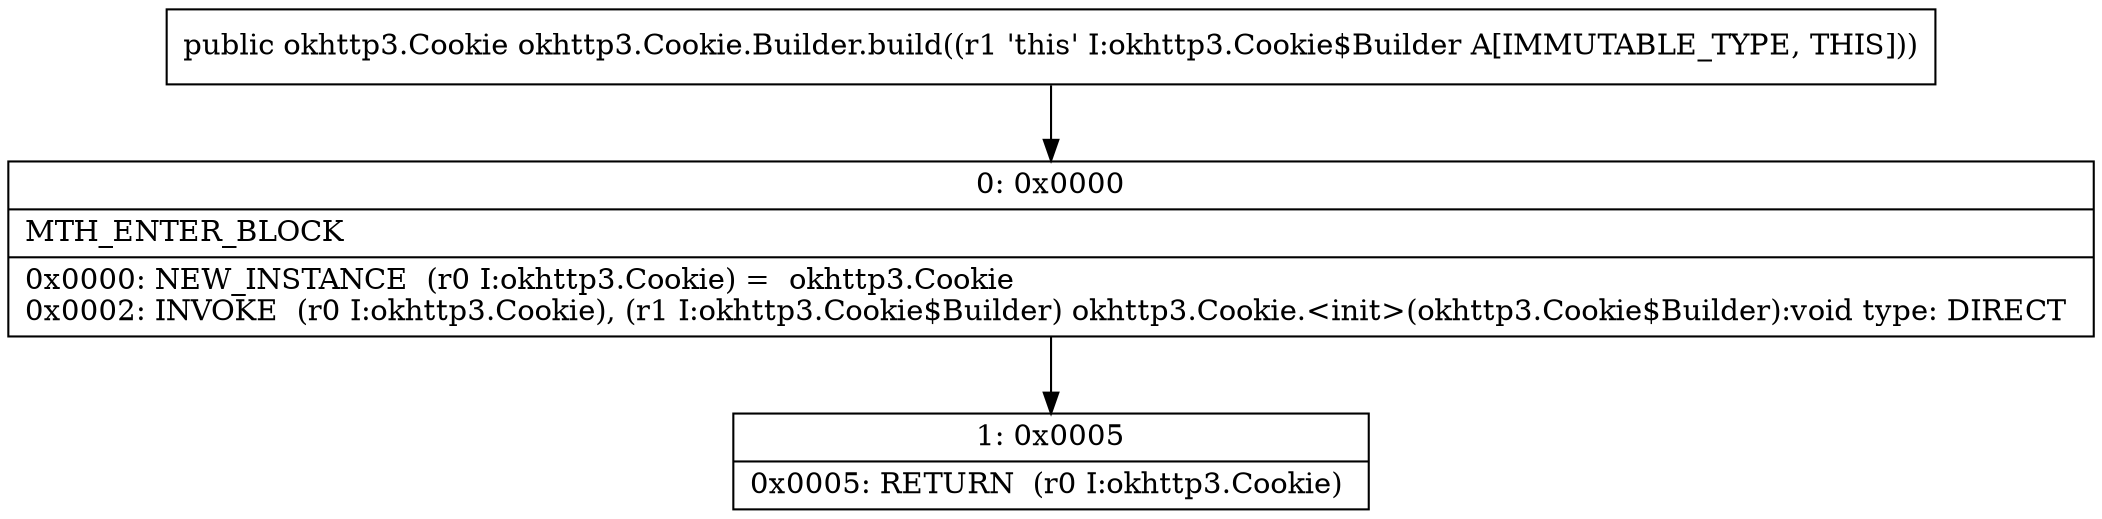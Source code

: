 digraph "CFG forokhttp3.Cookie.Builder.build()Lokhttp3\/Cookie;" {
Node_0 [shape=record,label="{0\:\ 0x0000|MTH_ENTER_BLOCK\l|0x0000: NEW_INSTANCE  (r0 I:okhttp3.Cookie) =  okhttp3.Cookie \l0x0002: INVOKE  (r0 I:okhttp3.Cookie), (r1 I:okhttp3.Cookie$Builder) okhttp3.Cookie.\<init\>(okhttp3.Cookie$Builder):void type: DIRECT \l}"];
Node_1 [shape=record,label="{1\:\ 0x0005|0x0005: RETURN  (r0 I:okhttp3.Cookie) \l}"];
MethodNode[shape=record,label="{public okhttp3.Cookie okhttp3.Cookie.Builder.build((r1 'this' I:okhttp3.Cookie$Builder A[IMMUTABLE_TYPE, THIS])) }"];
MethodNode -> Node_0;
Node_0 -> Node_1;
}

